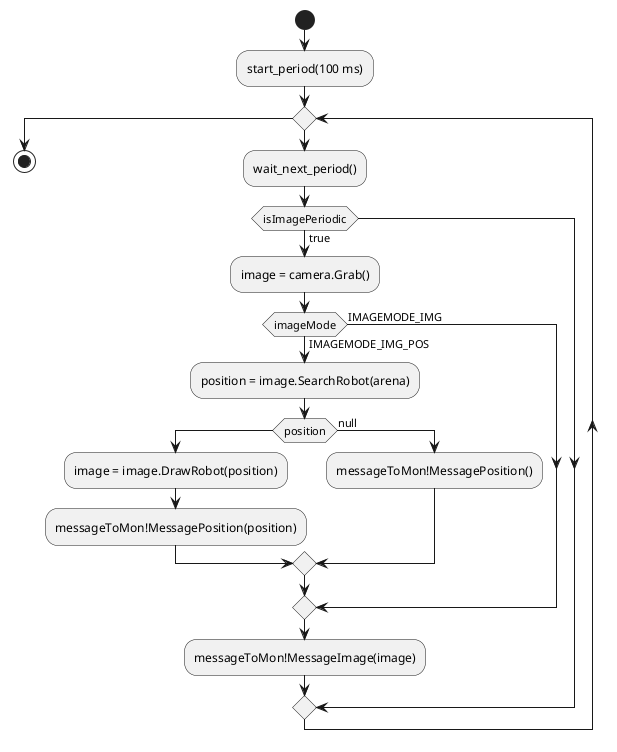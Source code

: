 @startuml
skinparam monochrome true
start
:start_period(100 ms);
while ()
:wait_next_period();
if (isImagePeriodic) then (true)
:image = camera.Grab();

if (imageMode) then (IMAGEMODE_IMG_POS)
:position = image.SearchRobot(arena);

if (position) then
:image = image.DrawRobot(position);
:messageToMon!MessagePosition(position);
else (null)
:messageToMon!MessagePosition();
endif

else (IMAGEMODE_IMG)
endif

:messageToMon!MessageImage(image);

else
endif
endwhile
stop
@enduml